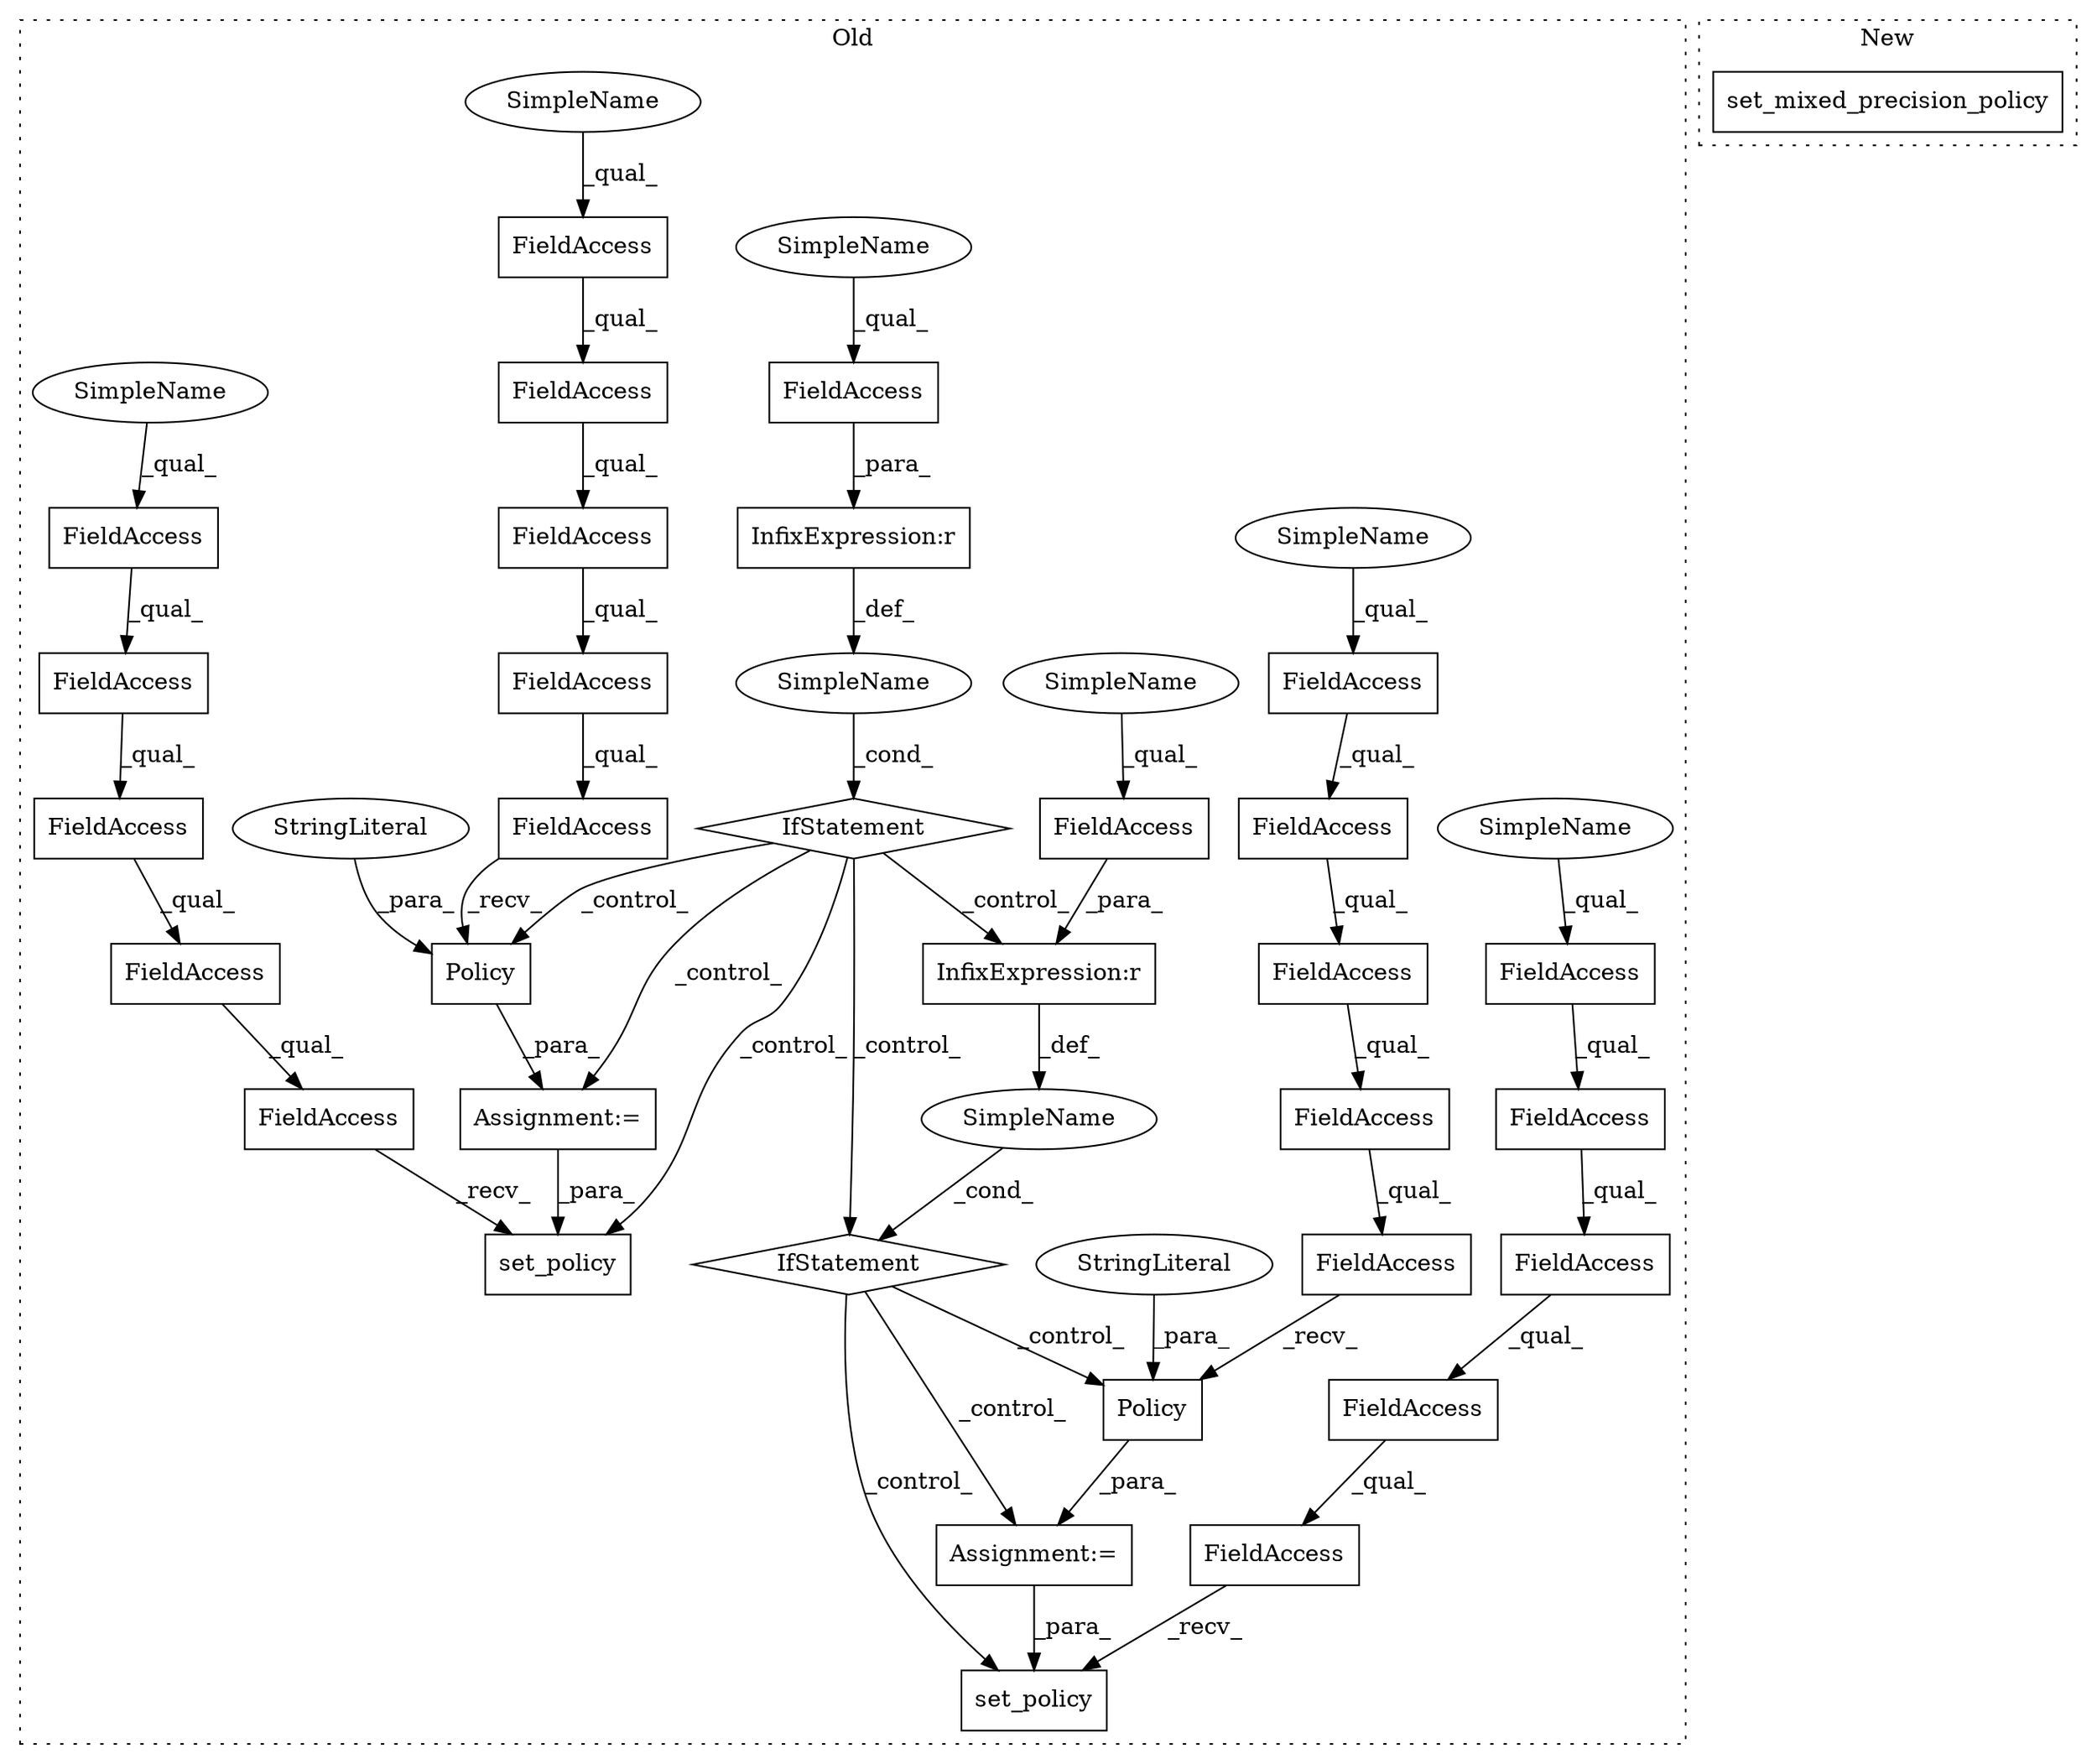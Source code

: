 digraph G {
subgraph cluster0 {
1 [label="IfStatement" a="25" s="3835,3867" l="4,2" shape="diamond"];
3 [label="Policy" a="32" s="3940,3963" l="7,1" shape="box"];
4 [label="SimpleName" a="42" s="" l="" shape="ellipse"];
5 [label="Policy" a="32" s="3712,3734" l="7,1" shape="box"];
6 [label="SimpleName" a="42" s="" l="" shape="ellipse"];
7 [label="set_policy" a="32" s="4028,4045" l="11,1" shape="box"];
8 [label="StringLiteral" a="45" s="3719" l="15" shape="ellipse"];
9 [label="set_policy" a="32" s="3799,3816" l="11,1" shape="box"];
10 [label="StringLiteral" a="45" s="3947" l="16" shape="ellipse"];
11 [label="InfixExpression:r" a="27" s="3617" l="4" shape="box"];
12 [label="InfixExpression:r" a="27" s="3844" l="4" shape="box"];
13 [label="FieldAccess" a="22" s="3656" l="55" shape="box"];
14 [label="FieldAccess" a="22" s="3743" l="55" shape="box"];
15 [label="FieldAccess" a="22" s="3848" l="19" shape="box"];
16 [label="FieldAccess" a="22" s="3621" l="18" shape="box"];
17 [label="FieldAccess" a="22" s="3972" l="55" shape="box"];
18 [label="FieldAccess" a="22" s="3972" l="17" shape="box"];
19 [label="FieldAccess" a="22" s="3972" l="20" shape="box"];
20 [label="FieldAccess" a="22" s="3656" l="42" shape="box"];
21 [label="FieldAccess" a="22" s="3884" l="55" shape="box"];
22 [label="FieldAccess" a="22" s="3656" l="26" shape="box"];
23 [label="FieldAccess" a="22" s="3972" l="26" shape="box"];
24 [label="FieldAccess" a="22" s="3884" l="42" shape="box"];
25 [label="FieldAccess" a="22" s="3743" l="42" shape="box"];
26 [label="FieldAccess" a="22" s="3656" l="20" shape="box"];
27 [label="FieldAccess" a="22" s="3884" l="17" shape="box"];
28 [label="FieldAccess" a="22" s="3972" l="42" shape="box"];
29 [label="FieldAccess" a="22" s="3884" l="20" shape="box"];
30 [label="FieldAccess" a="22" s="3743" l="17" shape="box"];
31 [label="FieldAccess" a="22" s="3656" l="17" shape="box"];
32 [label="FieldAccess" a="22" s="3884" l="26" shape="box"];
33 [label="FieldAccess" a="22" s="3743" l="26" shape="box"];
34 [label="FieldAccess" a="22" s="3743" l="20" shape="box"];
35 [label="IfStatement" a="25" s="3608,3639" l="4,2" shape="diamond"];
36 [label="Assignment:=" a="7" s="3883" l="1" shape="box"];
37 [label="Assignment:=" a="7" s="3655" l="1" shape="box"];
38 [label="SimpleName" a="42" s="3972" l="10" shape="ellipse"];
39 [label="SimpleName" a="42" s="3884" l="10" shape="ellipse"];
40 [label="SimpleName" a="42" s="3743" l="10" shape="ellipse"];
41 [label="SimpleName" a="42" s="3848" l="10" shape="ellipse"];
42 [label="SimpleName" a="42" s="3656" l="10" shape="ellipse"];
43 [label="SimpleName" a="42" s="3621" l="10" shape="ellipse"];
label = "Old";
style="dotted";
}
subgraph cluster1 {
2 [label="set_mixed_precision_policy" a="32" s="3582,3658" l="27,1" shape="box"];
label = "New";
style="dotted";
}
1 -> 7 [label="_control_"];
1 -> 3 [label="_control_"];
1 -> 36 [label="_control_"];
3 -> 36 [label="_para_"];
4 -> 35 [label="_cond_"];
5 -> 37 [label="_para_"];
6 -> 1 [label="_cond_"];
8 -> 5 [label="_para_"];
10 -> 3 [label="_para_"];
11 -> 4 [label="_def_"];
12 -> 6 [label="_def_"];
13 -> 5 [label="_recv_"];
14 -> 9 [label="_recv_"];
15 -> 12 [label="_para_"];
16 -> 11 [label="_para_"];
17 -> 7 [label="_recv_"];
18 -> 19 [label="_qual_"];
19 -> 23 [label="_qual_"];
20 -> 13 [label="_qual_"];
21 -> 3 [label="_recv_"];
22 -> 20 [label="_qual_"];
23 -> 28 [label="_qual_"];
24 -> 21 [label="_qual_"];
25 -> 14 [label="_qual_"];
26 -> 22 [label="_qual_"];
27 -> 29 [label="_qual_"];
28 -> 17 [label="_qual_"];
29 -> 32 [label="_qual_"];
30 -> 34 [label="_qual_"];
31 -> 26 [label="_qual_"];
32 -> 24 [label="_qual_"];
33 -> 25 [label="_qual_"];
34 -> 33 [label="_qual_"];
35 -> 37 [label="_control_"];
35 -> 5 [label="_control_"];
35 -> 9 [label="_control_"];
35 -> 12 [label="_control_"];
35 -> 1 [label="_control_"];
36 -> 7 [label="_para_"];
37 -> 9 [label="_para_"];
38 -> 18 [label="_qual_"];
39 -> 27 [label="_qual_"];
40 -> 30 [label="_qual_"];
41 -> 15 [label="_qual_"];
42 -> 31 [label="_qual_"];
43 -> 16 [label="_qual_"];
}